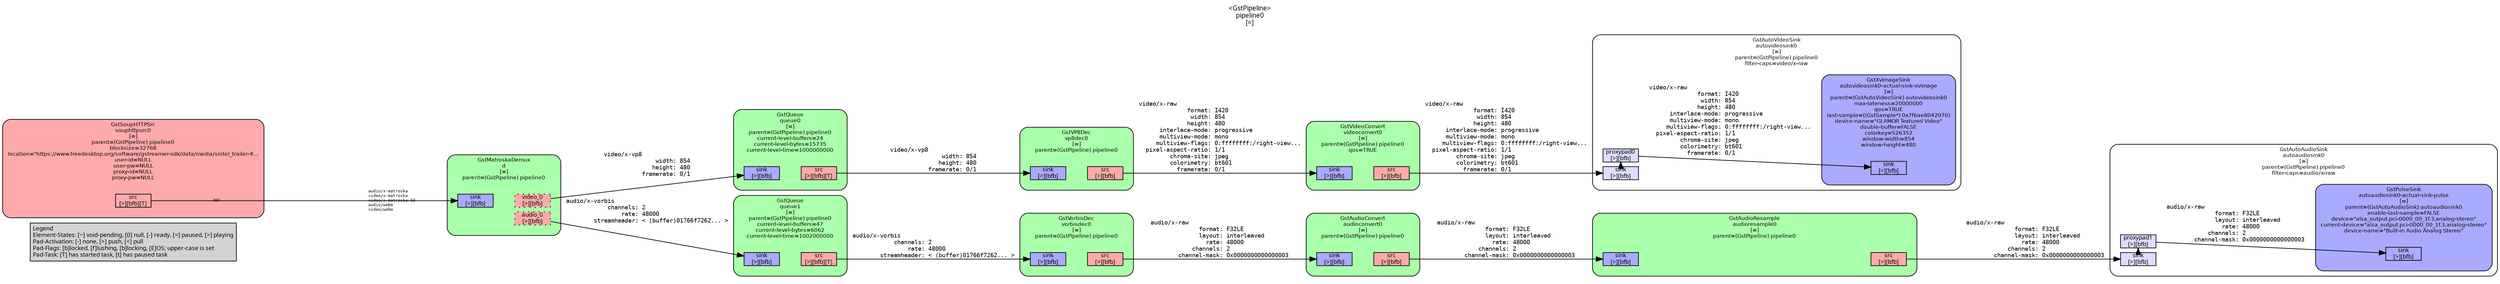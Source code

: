 digraph pipeline {
  rankdir=LR;
  fontname="sans";
  fontsize="10";
  labelloc=t;
  nodesep=.1;
  ranksep=.2;
  label="<GstPipeline>\npipeline0\n[=]";
  node [style="filled,rounded", shape=box, fontsize="9", fontname="sans", margin="0.0,0.0"];
  edge [labelfontsize="6", fontsize="9", fontname="monospace"];
  
  legend [
    pos="0,0!",
    margin="0.05,0.05",
    style="filled",
    label="Legend\lElement-States: [~] void-pending, [0] null, [-] ready, [=] paused, [>] playing\lPad-Activation: [-] none, [>] push, [<] pull\lPad-Flags: [b]locked, [f]lushing, [b]locking, [E]OS; upper-case is set\lPad-Task: [T] has started task, [t] has paused task\l",
  ];
  subgraph cluster_autoaudiosink0_0x564c23f7b250 {
    fontname="Bitstream Vera Sans";
    fontsize="8";
    style="filled,rounded";
    color=black;
    label="GstAutoAudioSink\nautoaudiosink0\n[=]\nparent=(GstPipeline) pipeline0\nfilter-caps=audio/x-raw";
    subgraph cluster_autoaudiosink0_0x564c23f7b250_sink {
      label="";
      style="invis";
      _proxypad1_0x564c23f7e310 [color=black, fillcolor="#ddddff", label="proxypad1\n[>][bfb]", height="0.2", style="filled,solid"];
    autoaudiosink0_0x564c23f7b250_sink_0x564c23f7c380 -> _proxypad1_0x564c23f7e310 [style=dashed, minlen=0]
      autoaudiosink0_0x564c23f7b250_sink_0x564c23f7c380 [color=black, fillcolor="#ddddff", label="sink\n[>][bfb]", height="0.2", style="filled,solid"];
    }

    fillcolor="#ffffff";
    subgraph cluster_autoaudiosink0_actual_sink_pulse_0x564c23fa2190 {
      fontname="Bitstream Vera Sans";
      fontsize="8";
      style="filled,rounded";
      color=black;
      label="GstPulseSink\nautoaudiosink0-actual-sink-pulse\n[=]\nparent=(GstAutoAudioSink) autoaudiosink0\nenable-last-sample=FALSE\ndevice=\"alsa_output.pci-0000_00_1f.3.analog-stereo\"\ncurrent-device=\"alsa_output.pci-0000_00_1f.3.analog-stereo\"\ndevice-name=\"Built-in Audio Analog Stereo\"";
      subgraph cluster_autoaudiosink0_actual_sink_pulse_0x564c23fa2190_sink {
        label="";
        style="invis";
        autoaudiosink0_actual_sink_pulse_0x564c23fa2190_sink_0x564c23f8abd0 [color=black, fillcolor="#aaaaff", label="sink\n[>][bfb]", height="0.2", style="filled,solid"];
      }

      fillcolor="#aaaaff";
    }

    _proxypad1_0x564c23f7e310 -> autoaudiosink0_actual_sink_pulse_0x564c23fa2190_sink_0x564c23f8abd0 [label="audio/x-raw\l              format: F32LE\l              layout: interleaved\l                rate: 48000\l            channels: 2\l        channel-mask: 0x0000000000000003\l"]
  }

  subgraph cluster_audioresample0_0x564c23f91e90 {
    fontname="Bitstream Vera Sans";
    fontsize="8";
    style="filled,rounded";
    color=black;
    label="GstAudioResample\naudioresample0\n[=]\nparent=(GstPipeline) pipeline0";
    subgraph cluster_audioresample0_0x564c23f91e90_sink {
      label="";
      style="invis";
      audioresample0_0x564c23f91e90_sink_0x564c23f8a4e0 [color=black, fillcolor="#aaaaff", label="sink\n[>][bfb]", height="0.2", style="filled,solid"];
    }

    subgraph cluster_audioresample0_0x564c23f91e90_src {
      label="";
      style="invis";
      audioresample0_0x564c23f91e90_src_0x564c23f8a730 [color=black, fillcolor="#ffaaaa", label="src\n[>][bfb]", height="0.2", style="filled,solid"];
    }

    audioresample0_0x564c23f91e90_sink_0x564c23f8a4e0 -> audioresample0_0x564c23f91e90_src_0x564c23f8a730 [style="invis"];
    fillcolor="#aaffaa";
  }

  audioresample0_0x564c23f91e90_src_0x564c23f8a730 -> autoaudiosink0_0x564c23f7b250_sink_0x564c23f7c380 [label="audio/x-raw\l              format: F32LE\l              layout: interleaved\l                rate: 48000\l            channels: 2\l        channel-mask: 0x0000000000000003\l"]
  subgraph cluster_audioconvert0_0x564c23f8f2d0 {
    fontname="Bitstream Vera Sans";
    fontsize="8";
    style="filled,rounded";
    color=black;
    label="GstAudioConvert\naudioconvert0\n[=]\nparent=(GstPipeline) pipeline0";
    subgraph cluster_audioconvert0_0x564c23f8f2d0_sink {
      label="";
      style="invis";
      audioconvert0_0x564c23f8f2d0_sink_0x564c23f8a040 [color=black, fillcolor="#aaaaff", label="sink\n[>][bfb]", height="0.2", style="filled,solid"];
    }

    subgraph cluster_audioconvert0_0x564c23f8f2d0_src {
      label="";
      style="invis";
      audioconvert0_0x564c23f8f2d0_src_0x564c23f8a290 [color=black, fillcolor="#ffaaaa", label="src\n[>][bfb]", height="0.2", style="filled,solid"];
    }

    audioconvert0_0x564c23f8f2d0_sink_0x564c23f8a040 -> audioconvert0_0x564c23f8f2d0_src_0x564c23f8a290 [style="invis"];
    fillcolor="#aaffaa";
  }

  audioconvert0_0x564c23f8f2d0_src_0x564c23f8a290 -> audioresample0_0x564c23f91e90_sink_0x564c23f8a4e0 [label="audio/x-raw\l              format: F32LE\l              layout: interleaved\l                rate: 48000\l            channels: 2\l        channel-mask: 0x0000000000000003\l"]
  subgraph cluster_vorbisdec0_0x564c23f882d0 {
    fontname="Bitstream Vera Sans";
    fontsize="8";
    style="filled,rounded";
    color=black;
    label="GstVorbisDec\nvorbisdec0\n[=]\nparent=(GstPipeline) pipeline0";
    subgraph cluster_vorbisdec0_0x564c23f882d0_sink {
      label="";
      style="invis";
      vorbisdec0_0x564c23f882d0_sink_0x564c23f57ad0 [color=black, fillcolor="#aaaaff", label="sink\n[>][bfb]", height="0.2", style="filled,solid"];
    }

    subgraph cluster_vorbisdec0_0x564c23f882d0_src {
      label="";
      style="invis";
      vorbisdec0_0x564c23f882d0_src_0x564c23f57d20 [color=black, fillcolor="#ffaaaa", label="src\n[>][bfb]", height="0.2", style="filled,solid"];
    }

    vorbisdec0_0x564c23f882d0_sink_0x564c23f57ad0 -> vorbisdec0_0x564c23f882d0_src_0x564c23f57d20 [style="invis"];
    fillcolor="#aaffaa";
  }

  vorbisdec0_0x564c23f882d0_src_0x564c23f57d20 -> audioconvert0_0x564c23f8f2d0_sink_0x564c23f8a040 [label="audio/x-raw\l              format: F32LE\l              layout: interleaved\l                rate: 48000\l            channels: 2\l        channel-mask: 0x0000000000000003\l"]
  subgraph cluster_queue1_0x564c23f684a0 {
    fontname="Bitstream Vera Sans";
    fontsize="8";
    style="filled,rounded";
    color=black;
    label="GstQueue\nqueue1\n[=]\nparent=(GstPipeline) pipeline0\ncurrent-level-buffers=47\ncurrent-level-bytes=6062\ncurrent-level-time=1002000000";
    subgraph cluster_queue1_0x564c23f684a0_sink {
      label="";
      style="invis";
      queue1_0x564c23f684a0_sink_0x564c23f57630 [color=black, fillcolor="#aaaaff", label="sink\n[>][bfb]", height="0.2", style="filled,solid"];
    }

    subgraph cluster_queue1_0x564c23f684a0_src {
      label="";
      style="invis";
      queue1_0x564c23f684a0_src_0x564c23f57880 [color=black, fillcolor="#ffaaaa", label="src\n[>][bfb][T]", height="0.2", style="filled,solid"];
    }

    queue1_0x564c23f684a0_sink_0x564c23f57630 -> queue1_0x564c23f684a0_src_0x564c23f57880 [style="invis"];
    fillcolor="#aaffaa";
  }

  queue1_0x564c23f684a0_src_0x564c23f57880 -> vorbisdec0_0x564c23f882d0_sink_0x564c23f57ad0 [label="audio/x-vorbis\l            channels: 2\l                rate: 48000\l        streamheader: < (buffer)01766f7262... >\l"]
  subgraph cluster_autovideosink0_0x564c23f7b060 {
    fontname="Bitstream Vera Sans";
    fontsize="8";
    style="filled,rounded";
    color=black;
    label="GstAutoVideoSink\nautovideosink0\n[=]\nparent=(GstPipeline) pipeline0\nfilter-caps=video/x-raw";
    subgraph cluster_autovideosink0_0x564c23f7b060_sink {
      label="";
      style="invis";
      _proxypad0_0x564c23f7e0b0 [color=black, fillcolor="#ddddff", label="proxypad0\n[>][bfb]", height="0.2", style="filled,solid"];
    autovideosink0_0x564c23f7b060_sink_0x564c23f7c100 -> _proxypad0_0x564c23f7e0b0 [style=dashed, minlen=0]
      autovideosink0_0x564c23f7b060_sink_0x564c23f7c100 [color=black, fillcolor="#ddddff", label="sink\n[>][bfb]", height="0.2", style="filled,solid"];
    }

    fillcolor="#ffffff";
    subgraph cluster_autovideosink0_actual_sink_xvimage_0x564c23fb37f0 {
      fontname="Bitstream Vera Sans";
      fontsize="8";
      style="filled,rounded";
      color=black;
      label="GstXvImageSink\nautovideosink0-actual-sink-xvimage\n[=]\nparent=(GstAutoVideoSink) autovideosink0\nmax-lateness=20000000\nqos=TRUE\nlast-sample=((GstSample*) 0x7f6ae8042070)\ndevice-name=\"GLAMOR Textured Video\"\ndouble-buffer=FALSE\ncolorkey=526352\nwindow-width=854\nwindow-height=480";
      subgraph cluster_autovideosink0_actual_sink_xvimage_0x564c23fb37f0_sink {
        label="";
        style="invis";
        autovideosink0_actual_sink_xvimage_0x564c23fb37f0_sink_0x564c23f8ae20 [color=black, fillcolor="#aaaaff", label="sink\n[>][bfb]", height="0.2", style="filled,solid"];
      }

      fillcolor="#aaaaff";
    }

    _proxypad0_0x564c23f7e0b0 -> autovideosink0_actual_sink_xvimage_0x564c23fb37f0_sink_0x564c23f8ae20 [label="video/x-raw\l              format: I420\l               width: 854\l              height: 480\l      interlace-mode: progressive\l      multiview-mode: mono\l     multiview-flags: 0:ffffffff:/right-view...\l  pixel-aspect-ratio: 1/1\l         chroma-site: jpeg\l         colorimetry: bt601\l           framerate: 0/1\l"]
  }

  subgraph cluster_videoconvert0_0x564c23f780d0 {
    fontname="Bitstream Vera Sans";
    fontsize="8";
    style="filled,rounded";
    color=black;
    label="GstVideoConvert\nvideoconvert0\n[=]\nparent=(GstPipeline) pipeline0\nqos=TRUE";
    subgraph cluster_videoconvert0_0x564c23f780d0_sink {
      label="";
      style="invis";
      videoconvert0_0x564c23f780d0_sink_0x564c23f56f40 [color=black, fillcolor="#aaaaff", label="sink\n[>][bfb]", height="0.2", style="filled,solid"];
    }

    subgraph cluster_videoconvert0_0x564c23f780d0_src {
      label="";
      style="invis";
      videoconvert0_0x564c23f780d0_src_0x564c23f57190 [color=black, fillcolor="#ffaaaa", label="src\n[>][bfb]", height="0.2", style="filled,solid"];
    }

    videoconvert0_0x564c23f780d0_sink_0x564c23f56f40 -> videoconvert0_0x564c23f780d0_src_0x564c23f57190 [style="invis"];
    fillcolor="#aaffaa";
  }

  videoconvert0_0x564c23f780d0_src_0x564c23f57190 -> autovideosink0_0x564c23f7b060_sink_0x564c23f7c100 [label="video/x-raw\l              format: I420\l               width: 854\l              height: 480\l      interlace-mode: progressive\l      multiview-mode: mono\l     multiview-flags: 0:ffffffff:/right-view...\l  pixel-aspect-ratio: 1/1\l         chroma-site: jpeg\l         colorimetry: bt601\l           framerate: 0/1\l"]
  subgraph cluster_vp8dec0_0x564c23f6cad0 {
    fontname="Bitstream Vera Sans";
    fontsize="8";
    style="filled,rounded";
    color=black;
    label="GstVP8Dec\nvp8dec0\n[=]\nparent=(GstPipeline) pipeline0";
    subgraph cluster_vp8dec0_0x564c23f6cad0_sink {
      label="";
      style="invis";
      vp8dec0_0x564c23f6cad0_sink_0x564c23f56aa0 [color=black, fillcolor="#aaaaff", label="sink\n[>][bfb]", height="0.2", style="filled,solid"];
    }

    subgraph cluster_vp8dec0_0x564c23f6cad0_src {
      label="";
      style="invis";
      vp8dec0_0x564c23f6cad0_src_0x564c23f56cf0 [color=black, fillcolor="#ffaaaa", label="src\n[>][bfb]", height="0.2", style="filled,solid"];
    }

    vp8dec0_0x564c23f6cad0_sink_0x564c23f56aa0 -> vp8dec0_0x564c23f6cad0_src_0x564c23f56cf0 [style="invis"];
    fillcolor="#aaffaa";
  }

  vp8dec0_0x564c23f6cad0_src_0x564c23f56cf0 -> videoconvert0_0x564c23f780d0_sink_0x564c23f56f40 [label="video/x-raw\l              format: I420\l               width: 854\l              height: 480\l      interlace-mode: progressive\l      multiview-mode: mono\l     multiview-flags: 0:ffffffff:/right-view...\l  pixel-aspect-ratio: 1/1\l         chroma-site: jpeg\l         colorimetry: bt601\l           framerate: 0/1\l"]
  subgraph cluster_queue0_0x564c23f681a0 {
    fontname="Bitstream Vera Sans";
    fontsize="8";
    style="filled,rounded";
    color=black;
    label="GstQueue\nqueue0\n[=]\nparent=(GstPipeline) pipeline0\ncurrent-level-buffers=24\ncurrent-level-bytes=15735\ncurrent-level-time=1000000000";
    subgraph cluster_queue0_0x564c23f681a0_sink {
      label="";
      style="invis";
      queue0_0x564c23f681a0_sink_0x564c23f56600 [color=black, fillcolor="#aaaaff", label="sink\n[>][bfb]", height="0.2", style="filled,solid"];
    }

    subgraph cluster_queue0_0x564c23f681a0_src {
      label="";
      style="invis";
      queue0_0x564c23f681a0_src_0x564c23f56850 [color=black, fillcolor="#ffaaaa", label="src\n[>][bfb][T]", height="0.2", style="filled,solid"];
    }

    queue0_0x564c23f681a0_sink_0x564c23f56600 -> queue0_0x564c23f681a0_src_0x564c23f56850 [style="invis"];
    fillcolor="#aaffaa";
  }

  queue0_0x564c23f681a0_src_0x564c23f56850 -> vp8dec0_0x564c23f6cad0_sink_0x564c23f56aa0 [label="video/x-vp8\l               width: 854\l              height: 480\l           framerate: 0/1\l"]
  subgraph cluster_d_0x564c23f5c130 {
    fontname="Bitstream Vera Sans";
    fontsize="8";
    style="filled,rounded";
    color=black;
    label="GstMatroskaDemux\nd\n[=]\nparent=(GstPipeline) pipeline0";
    subgraph cluster_d_0x564c23f5c130_sink {
      label="";
      style="invis";
      d_0x564c23f5c130_sink_0x564c23f563b0 [color=black, fillcolor="#aaaaff", label="sink\n[>][bfb]", height="0.2", style="filled,solid"];
    }

    subgraph cluster_d_0x564c23f5c130_src {
      label="";
      style="invis";
      d_0x564c23f5c130_video_0_0x564c23f8b070 [color=black, fillcolor="#ffaaaa", label="video_0\n[>][bfb]", height="0.2", style="filled,dotted"];
      d_0x564c23f5c130_audio_0_0x564c23f8b2c0 [color=black, fillcolor="#ffaaaa", label="audio_0\n[>][bfb]", height="0.2", style="filled,dotted"];
    }

    d_0x564c23f5c130_sink_0x564c23f563b0 -> d_0x564c23f5c130_video_0_0x564c23f8b070 [style="invis"];
    fillcolor="#aaffaa";
  }

  d_0x564c23f5c130_video_0_0x564c23f8b070 -> queue0_0x564c23f681a0_sink_0x564c23f56600 [label="video/x-vp8\l               width: 854\l              height: 480\l           framerate: 0/1\l"]
  d_0x564c23f5c130_audio_0_0x564c23f8b2c0 -> queue1_0x564c23f684a0_sink_0x564c23f57630 [label="audio/x-vorbis\l            channels: 2\l                rate: 48000\l        streamheader: < (buffer)01766f7262... >\l"]
  subgraph cluster_souphttpsrc0_0x564c23f54d90 {
    fontname="Bitstream Vera Sans";
    fontsize="8";
    style="filled,rounded";
    color=black;
    label="GstSoupHTTPSrc\nsouphttpsrc0\n[=]\nparent=(GstPipeline) pipeline0\nblocksize=32768\nlocation=\"https://www.freedesktop.org/software/gstreamer-sdk/data/media/sintel_trailer-4…\nuser-id=NULL\nuser-pw=NULL\nproxy-id=NULL\nproxy-pw=NULL";
    subgraph cluster_souphttpsrc0_0x564c23f54d90_src {
      label="";
      style="invis";
      souphttpsrc0_0x564c23f54d90_src_0x564c23f56160 [color=black, fillcolor="#ffaaaa", label="src\n[>][bfb][T]", height="0.2", style="filled,solid"];
    }

    fillcolor="#ffaaaa";
  }

  souphttpsrc0_0x564c23f54d90_src_0x564c23f56160 -> d_0x564c23f5c130_sink_0x564c23f563b0 [labeldistance="10", labelangle="0", label="                                                  ", taillabel="ANY", headlabel="audio/x-matroska\lvideo/x-matroska\lvideo/x-matroska-3d\laudio/webm\lvideo/webm\l"]
}
